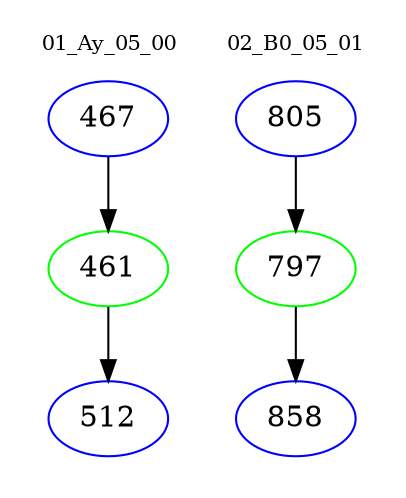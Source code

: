 digraph{
subgraph cluster_0 {
color = white
label = "01_Ay_05_00";
fontsize=10;
T0_467 [label="467", color="blue"]
T0_467 -> T0_461 [color="black"]
T0_461 [label="461", color="green"]
T0_461 -> T0_512 [color="black"]
T0_512 [label="512", color="blue"]
}
subgraph cluster_1 {
color = white
label = "02_B0_05_01";
fontsize=10;
T1_805 [label="805", color="blue"]
T1_805 -> T1_797 [color="black"]
T1_797 [label="797", color="green"]
T1_797 -> T1_858 [color="black"]
T1_858 [label="858", color="blue"]
}
}
